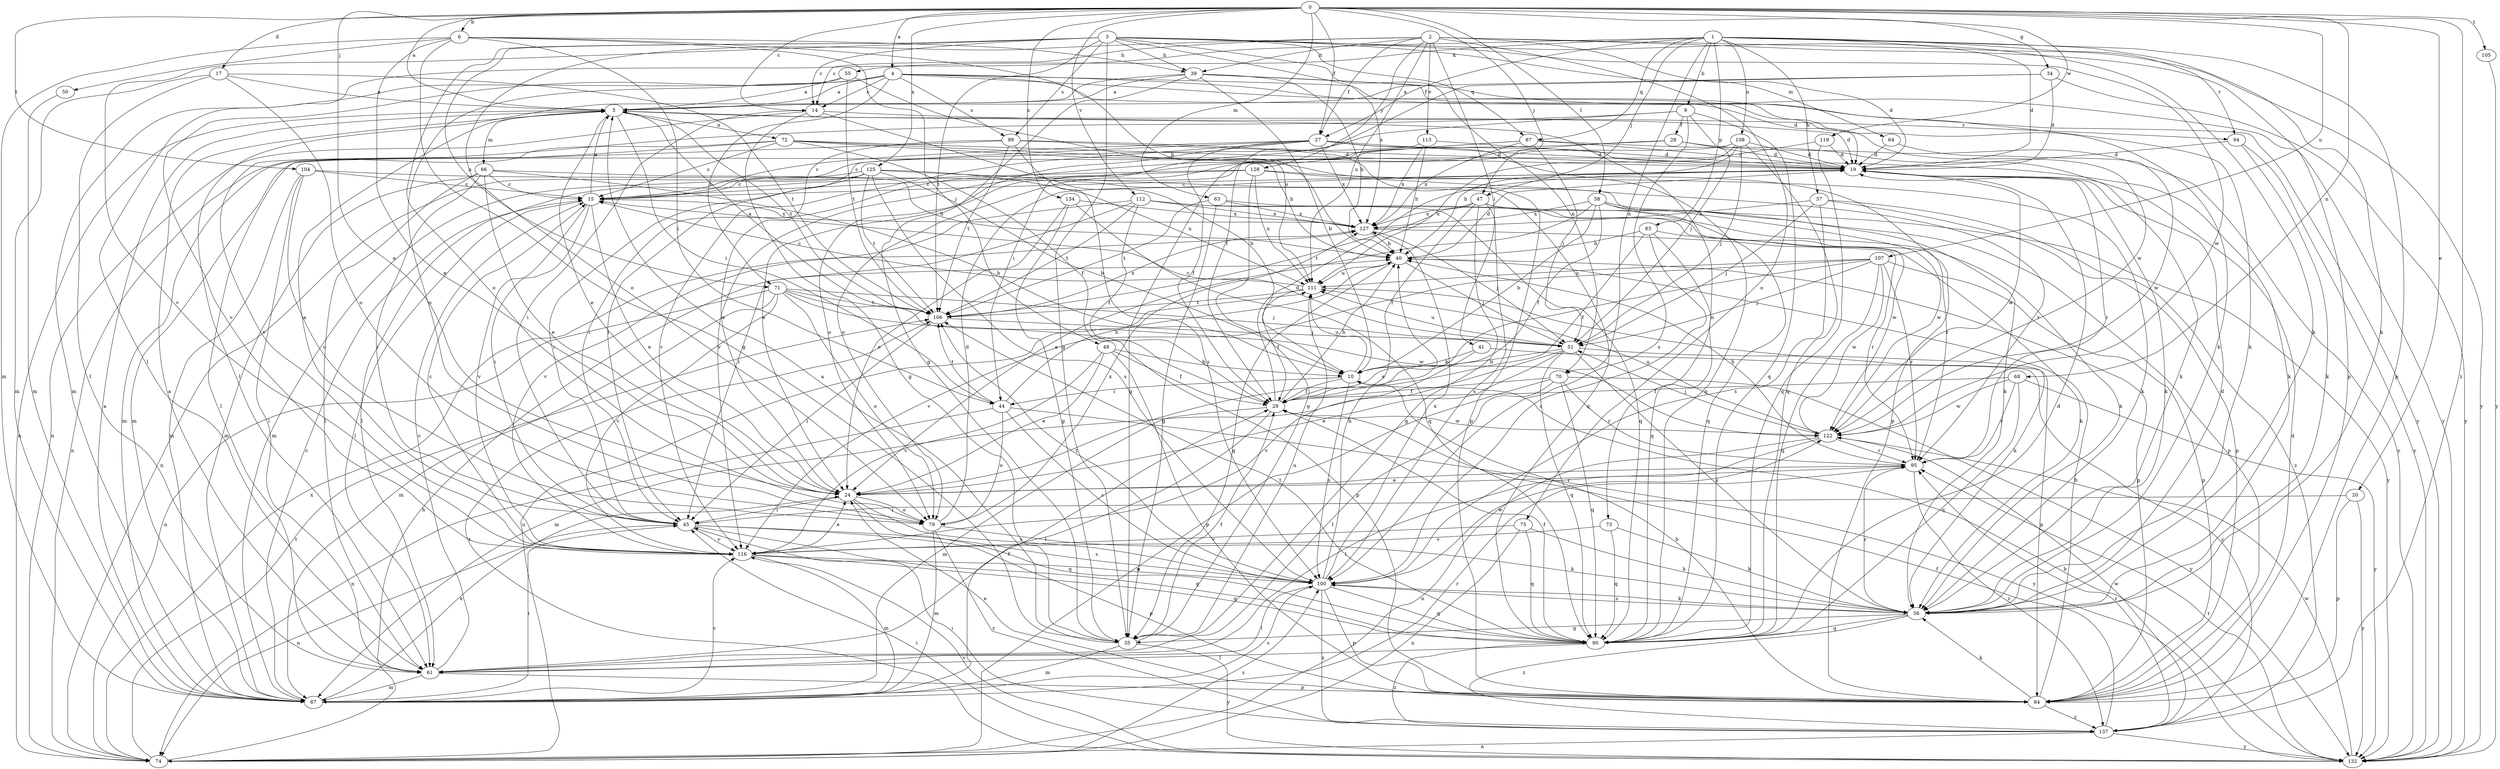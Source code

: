 strict digraph  {
0;
1;
2;
3;
4;
5;
6;
9;
10;
14;
15;
17;
19;
20;
24;
27;
28;
29;
34;
35;
37;
39;
40;
41;
44;
45;
47;
48;
50;
51;
55;
56;
58;
61;
63;
64;
66;
67;
68;
70;
71;
72;
73;
74;
75;
79;
83;
84;
87;
90;
94;
95;
99;
100;
104;
105;
106;
107;
108;
111;
112;
113;
116;
119;
122;
125;
127;
128;
132;
134;
137;
0 -> 4  [label=a];
0 -> 5  [label=a];
0 -> 6  [label=b];
0 -> 14  [label=c];
0 -> 17  [label=d];
0 -> 20  [label=e];
0 -> 24  [label=e];
0 -> 27  [label=f];
0 -> 34  [label=g];
0 -> 47  [label=j];
0 -> 58  [label=l];
0 -> 63  [label=m];
0 -> 68  [label=n];
0 -> 104  [label=t];
0 -> 105  [label=t];
0 -> 107  [label=u];
0 -> 112  [label=v];
0 -> 119  [label=w];
0 -> 125  [label=x];
0 -> 134  [label=z];
0 -> 137  [label=z];
1 -> 9  [label=b];
1 -> 19  [label=d];
1 -> 27  [label=f];
1 -> 37  [label=h];
1 -> 47  [label=j];
1 -> 55  [label=k];
1 -> 56  [label=k];
1 -> 61  [label=l];
1 -> 70  [label=n];
1 -> 83  [label=p];
1 -> 84  [label=p];
1 -> 87  [label=q];
1 -> 94  [label=r];
1 -> 108  [label=u];
2 -> 14  [label=c];
2 -> 19  [label=d];
2 -> 27  [label=f];
2 -> 39  [label=h];
2 -> 41  [label=i];
2 -> 75  [label=o];
2 -> 79  [label=o];
2 -> 84  [label=p];
2 -> 111  [label=u];
2 -> 113  [label=v];
2 -> 128  [label=y];
2 -> 132  [label=y];
3 -> 14  [label=c];
3 -> 35  [label=g];
3 -> 39  [label=h];
3 -> 56  [label=k];
3 -> 64  [label=m];
3 -> 70  [label=n];
3 -> 71  [label=n];
3 -> 79  [label=o];
3 -> 87  [label=q];
3 -> 99  [label=s];
3 -> 106  [label=t];
3 -> 116  [label=v];
3 -> 122  [label=w];
3 -> 127  [label=x];
4 -> 5  [label=a];
4 -> 14  [label=c];
4 -> 19  [label=d];
4 -> 56  [label=k];
4 -> 71  [label=n];
4 -> 79  [label=o];
4 -> 99  [label=s];
4 -> 116  [label=v];
4 -> 122  [label=w];
4 -> 132  [label=y];
5 -> 19  [label=d];
5 -> 24  [label=e];
5 -> 44  [label=i];
5 -> 66  [label=m];
5 -> 72  [label=n];
5 -> 73  [label=n];
5 -> 74  [label=n];
5 -> 106  [label=t];
6 -> 24  [label=e];
6 -> 35  [label=g];
6 -> 39  [label=h];
6 -> 40  [label=h];
6 -> 44  [label=i];
6 -> 48  [label=j];
6 -> 50  [label=j];
6 -> 67  [label=m];
9 -> 28  [label=f];
9 -> 44  [label=i];
9 -> 51  [label=j];
9 -> 90  [label=q];
9 -> 100  [label=s];
9 -> 116  [label=v];
10 -> 29  [label=f];
10 -> 44  [label=i];
10 -> 100  [label=s];
10 -> 111  [label=u];
14 -> 10  [label=b];
14 -> 35  [label=g];
14 -> 45  [label=i];
14 -> 74  [label=n];
14 -> 94  [label=r];
15 -> 5  [label=a];
15 -> 24  [label=e];
15 -> 45  [label=i];
15 -> 61  [label=l];
15 -> 116  [label=v];
15 -> 127  [label=x];
17 -> 5  [label=a];
17 -> 61  [label=l];
17 -> 67  [label=m];
17 -> 79  [label=o];
17 -> 106  [label=t];
19 -> 15  [label=c];
19 -> 56  [label=k];
19 -> 95  [label=r];
19 -> 122  [label=w];
20 -> 45  [label=i];
20 -> 84  [label=p];
20 -> 132  [label=y];
24 -> 45  [label=i];
24 -> 79  [label=o];
24 -> 90  [label=q];
24 -> 95  [label=r];
24 -> 100  [label=s];
27 -> 15  [label=c];
27 -> 19  [label=d];
27 -> 29  [label=f];
27 -> 45  [label=i];
27 -> 56  [label=k];
27 -> 79  [label=o];
27 -> 90  [label=q];
27 -> 116  [label=v];
27 -> 127  [label=x];
28 -> 19  [label=d];
28 -> 67  [label=m];
28 -> 79  [label=o];
28 -> 132  [label=y];
29 -> 19  [label=d];
29 -> 40  [label=h];
29 -> 61  [label=l];
29 -> 67  [label=m];
29 -> 122  [label=w];
34 -> 5  [label=a];
34 -> 19  [label=d];
34 -> 29  [label=f];
34 -> 132  [label=y];
35 -> 5  [label=a];
35 -> 29  [label=f];
35 -> 67  [label=m];
35 -> 111  [label=u];
35 -> 132  [label=y];
37 -> 51  [label=j];
37 -> 84  [label=p];
37 -> 100  [label=s];
37 -> 127  [label=x];
37 -> 137  [label=z];
39 -> 5  [label=a];
39 -> 10  [label=b];
39 -> 35  [label=g];
39 -> 40  [label=h];
39 -> 56  [label=k];
39 -> 61  [label=l];
39 -> 132  [label=y];
40 -> 19  [label=d];
40 -> 35  [label=g];
40 -> 51  [label=j];
40 -> 84  [label=p];
40 -> 111  [label=u];
41 -> 10  [label=b];
41 -> 116  [label=v];
41 -> 137  [label=z];
44 -> 40  [label=h];
44 -> 74  [label=n];
44 -> 79  [label=o];
44 -> 100  [label=s];
44 -> 106  [label=t];
44 -> 132  [label=y];
45 -> 5  [label=a];
45 -> 74  [label=n];
45 -> 84  [label=p];
45 -> 90  [label=q];
45 -> 100  [label=s];
45 -> 116  [label=v];
47 -> 29  [label=f];
47 -> 35  [label=g];
47 -> 56  [label=k];
47 -> 100  [label=s];
47 -> 106  [label=t];
47 -> 127  [label=x];
47 -> 132  [label=y];
48 -> 10  [label=b];
48 -> 24  [label=e];
48 -> 29  [label=f];
48 -> 84  [label=p];
48 -> 116  [label=v];
50 -> 67  [label=m];
51 -> 10  [label=b];
51 -> 15  [label=c];
51 -> 24  [label=e];
51 -> 56  [label=k];
51 -> 67  [label=m];
51 -> 84  [label=p];
51 -> 90  [label=q];
51 -> 111  [label=u];
55 -> 5  [label=a];
55 -> 67  [label=m];
55 -> 106  [label=t];
55 -> 111  [label=u];
56 -> 19  [label=d];
56 -> 35  [label=g];
56 -> 90  [label=q];
56 -> 95  [label=r];
56 -> 100  [label=s];
56 -> 137  [label=z];
58 -> 10  [label=b];
58 -> 24  [label=e];
58 -> 29  [label=f];
58 -> 84  [label=p];
58 -> 90  [label=q];
58 -> 122  [label=w];
58 -> 127  [label=x];
61 -> 5  [label=a];
61 -> 15  [label=c];
61 -> 67  [label=m];
61 -> 84  [label=p];
63 -> 35  [label=g];
63 -> 90  [label=q];
63 -> 106  [label=t];
63 -> 127  [label=x];
64 -> 19  [label=d];
64 -> 122  [label=w];
66 -> 10  [label=b];
66 -> 15  [label=c];
66 -> 24  [label=e];
66 -> 40  [label=h];
66 -> 45  [label=i];
66 -> 61  [label=l];
66 -> 67  [label=m];
67 -> 5  [label=a];
67 -> 15  [label=c];
67 -> 24  [label=e];
67 -> 29  [label=f];
67 -> 45  [label=i];
67 -> 95  [label=r];
67 -> 100  [label=s];
67 -> 116  [label=v];
68 -> 29  [label=f];
68 -> 90  [label=q];
68 -> 95  [label=r];
68 -> 122  [label=w];
68 -> 132  [label=y];
70 -> 29  [label=f];
70 -> 61  [label=l];
70 -> 74  [label=n];
70 -> 90  [label=q];
70 -> 95  [label=r];
70 -> 132  [label=y];
71 -> 51  [label=j];
71 -> 67  [label=m];
71 -> 74  [label=n];
71 -> 79  [label=o];
71 -> 84  [label=p];
71 -> 106  [label=t];
71 -> 116  [label=v];
71 -> 122  [label=w];
72 -> 15  [label=c];
72 -> 19  [label=d];
72 -> 29  [label=f];
72 -> 40  [label=h];
72 -> 61  [label=l];
72 -> 74  [label=n];
72 -> 84  [label=p];
73 -> 56  [label=k];
73 -> 90  [label=q];
73 -> 116  [label=v];
74 -> 40  [label=h];
74 -> 100  [label=s];
74 -> 106  [label=t];
74 -> 111  [label=u];
74 -> 127  [label=x];
75 -> 56  [label=k];
75 -> 74  [label=n];
75 -> 90  [label=q];
75 -> 116  [label=v];
79 -> 19  [label=d];
79 -> 56  [label=k];
79 -> 67  [label=m];
79 -> 127  [label=x];
79 -> 137  [label=z];
83 -> 29  [label=f];
83 -> 40  [label=h];
83 -> 56  [label=k];
83 -> 90  [label=q];
83 -> 100  [label=s];
84 -> 10  [label=b];
84 -> 19  [label=d];
84 -> 24  [label=e];
84 -> 40  [label=h];
84 -> 56  [label=k];
84 -> 137  [label=z];
87 -> 19  [label=d];
87 -> 35  [label=g];
87 -> 45  [label=i];
87 -> 51  [label=j];
87 -> 56  [label=k];
87 -> 127  [label=x];
90 -> 19  [label=d];
90 -> 29  [label=f];
90 -> 61  [label=l];
90 -> 106  [label=t];
90 -> 137  [label=z];
94 -> 19  [label=d];
94 -> 56  [label=k];
94 -> 132  [label=y];
95 -> 24  [label=e];
95 -> 40  [label=h];
95 -> 137  [label=z];
99 -> 19  [label=d];
99 -> 24  [label=e];
99 -> 67  [label=m];
99 -> 84  [label=p];
99 -> 100  [label=s];
99 -> 106  [label=t];
100 -> 40  [label=h];
100 -> 56  [label=k];
100 -> 61  [label=l];
100 -> 84  [label=p];
100 -> 90  [label=q];
100 -> 106  [label=t];
100 -> 122  [label=w];
100 -> 127  [label=x];
100 -> 137  [label=z];
104 -> 15  [label=c];
104 -> 61  [label=l];
104 -> 67  [label=m];
104 -> 79  [label=o];
104 -> 90  [label=q];
105 -> 132  [label=y];
106 -> 5  [label=a];
106 -> 45  [label=i];
106 -> 51  [label=j];
106 -> 127  [label=x];
107 -> 24  [label=e];
107 -> 51  [label=j];
107 -> 84  [label=p];
107 -> 90  [label=q];
107 -> 95  [label=r];
107 -> 111  [label=u];
107 -> 116  [label=v];
107 -> 122  [label=w];
108 -> 19  [label=d];
108 -> 40  [label=h];
108 -> 51  [label=j];
108 -> 90  [label=q];
108 -> 111  [label=u];
108 -> 116  [label=v];
111 -> 15  [label=c];
111 -> 29  [label=f];
111 -> 56  [label=k];
111 -> 106  [label=t];
112 -> 29  [label=f];
112 -> 45  [label=i];
112 -> 95  [label=r];
112 -> 106  [label=t];
112 -> 116  [label=v];
112 -> 122  [label=w];
112 -> 127  [label=x];
113 -> 15  [label=c];
113 -> 19  [label=d];
113 -> 40  [label=h];
113 -> 127  [label=x];
116 -> 15  [label=c];
116 -> 24  [label=e];
116 -> 67  [label=m];
116 -> 90  [label=q];
116 -> 100  [label=s];
119 -> 19  [label=d];
119 -> 24  [label=e];
119 -> 90  [label=q];
122 -> 51  [label=j];
122 -> 61  [label=l];
122 -> 74  [label=n];
122 -> 95  [label=r];
122 -> 111  [label=u];
125 -> 10  [label=b];
125 -> 15  [label=c];
125 -> 45  [label=i];
125 -> 56  [label=k];
125 -> 67  [label=m];
125 -> 74  [label=n];
125 -> 100  [label=s];
125 -> 106  [label=t];
125 -> 111  [label=u];
127 -> 40  [label=h];
127 -> 51  [label=j];
127 -> 95  [label=r];
128 -> 15  [label=c];
128 -> 35  [label=g];
128 -> 56  [label=k];
128 -> 61  [label=l];
128 -> 95  [label=r];
128 -> 111  [label=u];
132 -> 10  [label=b];
132 -> 45  [label=i];
132 -> 95  [label=r];
132 -> 106  [label=t];
132 -> 116  [label=v];
132 -> 122  [label=w];
134 -> 24  [label=e];
134 -> 35  [label=g];
134 -> 90  [label=q];
134 -> 127  [label=x];
137 -> 29  [label=f];
137 -> 45  [label=i];
137 -> 74  [label=n];
137 -> 95  [label=r];
137 -> 122  [label=w];
137 -> 132  [label=y];
}
